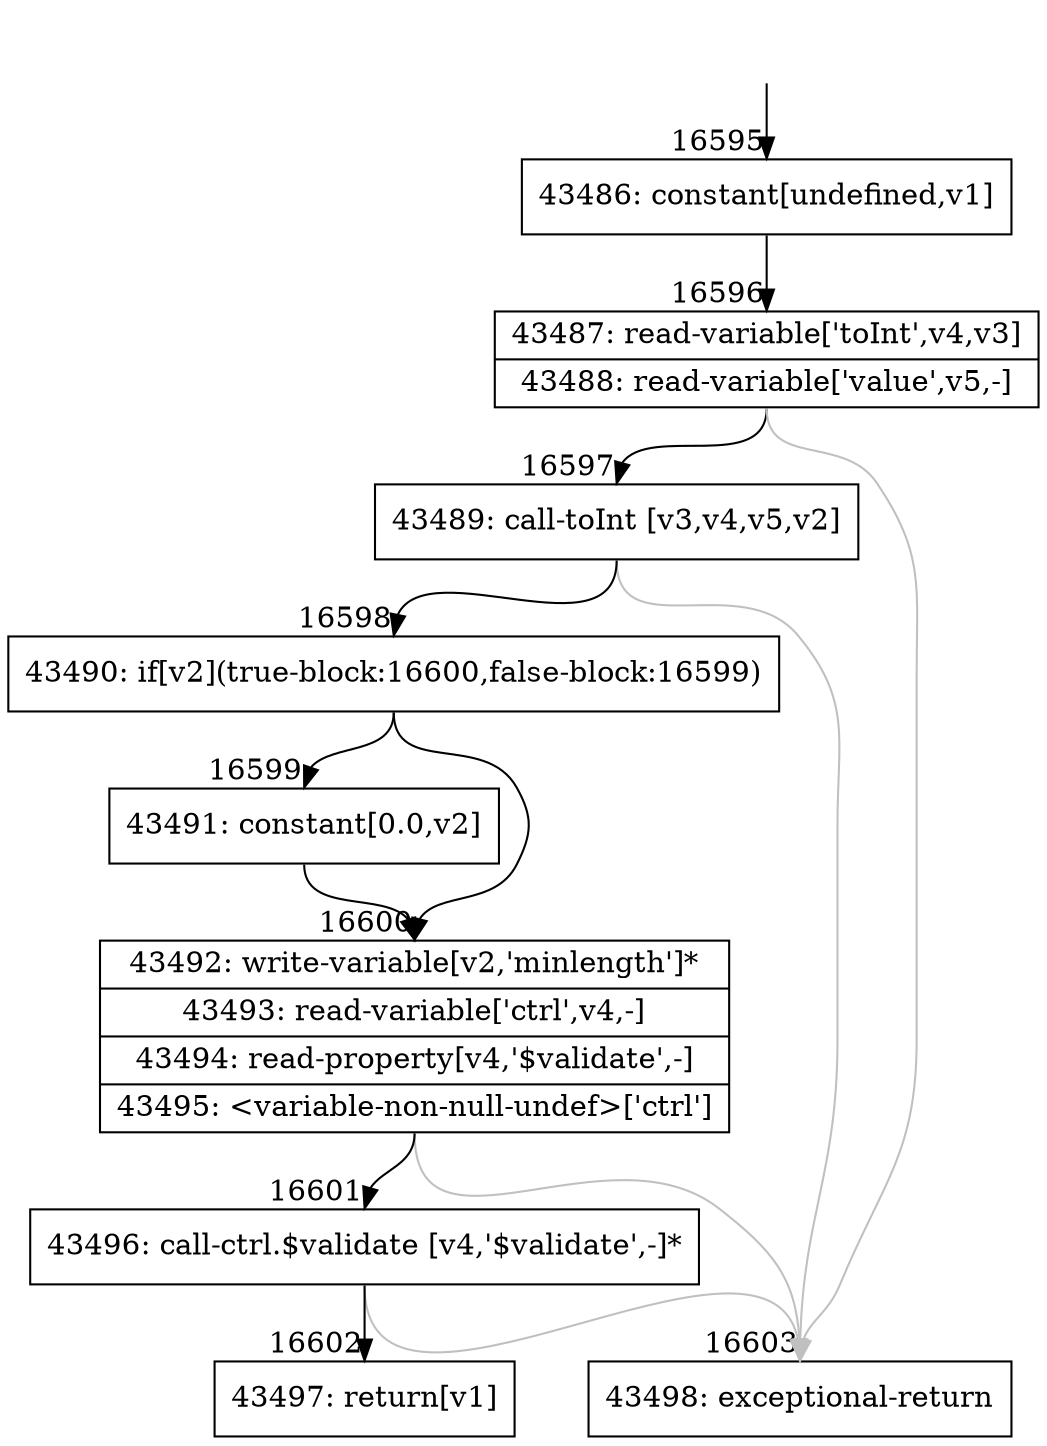 digraph {
rankdir="TD"
BB_entry1347[shape=none,label=""];
BB_entry1347 -> BB16595 [tailport=s, headport=n, headlabel="    16595"]
BB16595 [shape=record label="{43486: constant[undefined,v1]}" ] 
BB16595 -> BB16596 [tailport=s, headport=n, headlabel="      16596"]
BB16596 [shape=record label="{43487: read-variable['toInt',v4,v3]|43488: read-variable['value',v5,-]}" ] 
BB16596 -> BB16597 [tailport=s, headport=n, headlabel="      16597"]
BB16596 -> BB16603 [tailport=s, headport=n, color=gray, headlabel="      16603"]
BB16597 [shape=record label="{43489: call-toInt [v3,v4,v5,v2]}" ] 
BB16597 -> BB16598 [tailport=s, headport=n, headlabel="      16598"]
BB16597 -> BB16603 [tailport=s, headport=n, color=gray]
BB16598 [shape=record label="{43490: if[v2](true-block:16600,false-block:16599)}" ] 
BB16598 -> BB16600 [tailport=s, headport=n, headlabel="      16600"]
BB16598 -> BB16599 [tailport=s, headport=n, headlabel="      16599"]
BB16599 [shape=record label="{43491: constant[0.0,v2]}" ] 
BB16599 -> BB16600 [tailport=s, headport=n]
BB16600 [shape=record label="{43492: write-variable[v2,'minlength']*|43493: read-variable['ctrl',v4,-]|43494: read-property[v4,'$validate',-]|43495: \<variable-non-null-undef\>['ctrl']}" ] 
BB16600 -> BB16601 [tailport=s, headport=n, headlabel="      16601"]
BB16600 -> BB16603 [tailport=s, headport=n, color=gray]
BB16601 [shape=record label="{43496: call-ctrl.$validate [v4,'$validate',-]*}" ] 
BB16601 -> BB16602 [tailport=s, headport=n, headlabel="      16602"]
BB16601 -> BB16603 [tailport=s, headport=n, color=gray]
BB16602 [shape=record label="{43497: return[v1]}" ] 
BB16603 [shape=record label="{43498: exceptional-return}" ] 
//#$~ 28339
}
